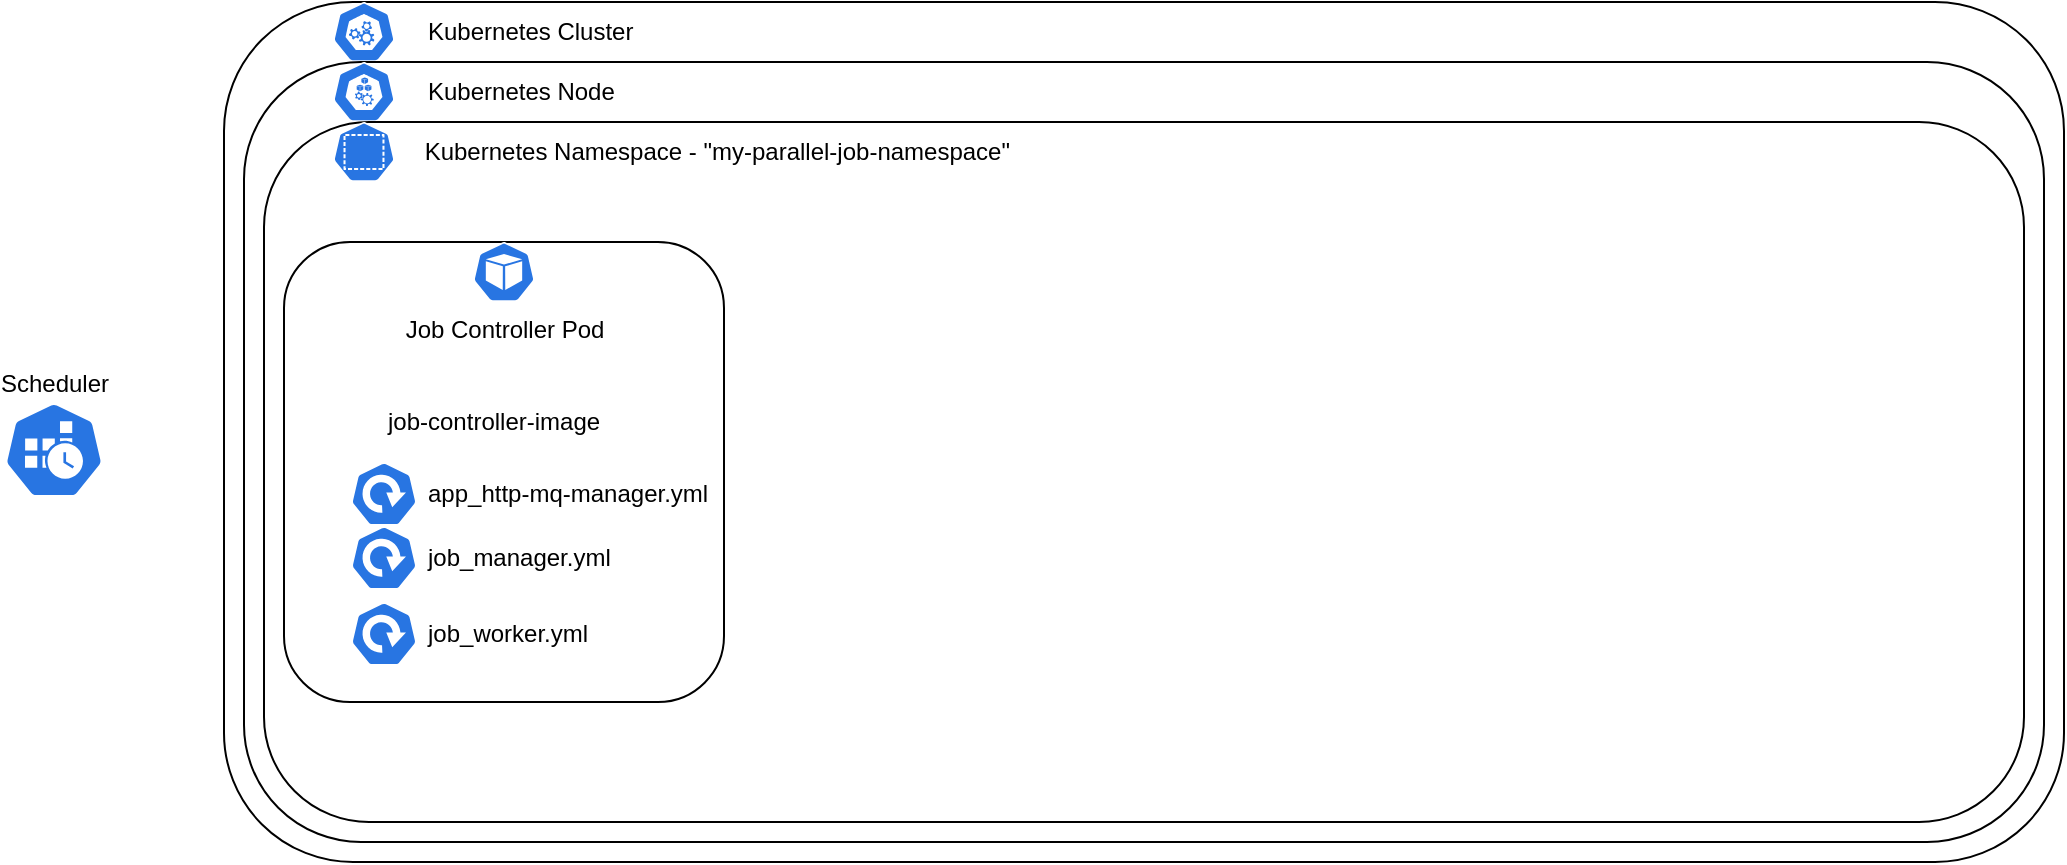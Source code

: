 <mxfile version="14.7.6" type="github"><diagram id="tJItVRqZhzQuj05DMi1-" name="Page-1"><mxGraphModel dx="834" dy="582" grid="1" gridSize="10" guides="1" tooltips="1" connect="1" arrows="1" fold="1" page="1" pageScale="1" pageWidth="1100" pageHeight="850" math="0" shadow="0"><root><mxCell id="0"/><mxCell id="1" parent="0"/><mxCell id="mgkB3vXzsCQTFHVtWHYa-6" value="" style="rounded=1;whiteSpace=wrap;html=1;" vertex="1" parent="1"><mxGeometry x="140" y="210" width="920" height="430" as="geometry"/></mxCell><mxCell id="mgkB3vXzsCQTFHVtWHYa-8" value="Scheduler" style="html=1;dashed=0;whitespace=wrap;fillColor=#2875E2;strokeColor=#ffffff;points=[[0.005,0.63,0],[0.1,0.2,0],[0.9,0.2,0],[0.5,0,0],[0.995,0.63,0],[0.72,0.99,0],[0.5,1,0],[0.28,0.99,0]];shape=mxgraph.kubernetes.icon;prIcon=cronjob;labelPosition=center;verticalLabelPosition=top;align=center;verticalAlign=bottom;" vertex="1" parent="1"><mxGeometry x="30" y="410" width="50" height="48" as="geometry"/></mxCell><mxCell id="mgkB3vXzsCQTFHVtWHYa-9" value="Kubernetes Cluster" style="html=1;dashed=0;whitespace=wrap;fillColor=#2875E2;strokeColor=#ffffff;points=[[0.005,0.63,0],[0.1,0.2,0],[0.9,0.2,0],[0.5,0,0],[0.995,0.63,0],[0.72,0.99,0],[0.5,1,0],[0.28,0.99,0]];shape=mxgraph.kubernetes.icon;prIcon=master;labelPosition=right;verticalLabelPosition=middle;align=left;verticalAlign=middle;" vertex="1" parent="1"><mxGeometry x="180" y="210" width="60" height="30" as="geometry"/></mxCell><mxCell id="mgkB3vXzsCQTFHVtWHYa-12" value="" style="rounded=1;whiteSpace=wrap;html=1;" vertex="1" parent="1"><mxGeometry x="150" y="240" width="900" height="390" as="geometry"/></mxCell><mxCell id="mgkB3vXzsCQTFHVtWHYa-14" value="&amp;nbsp; &amp;nbsp;Kubernetes Node" style="html=1;dashed=0;whitespace=wrap;fillColor=#2875E2;strokeColor=#ffffff;points=[[0.005,0.63,0],[0.1,0.2,0],[0.9,0.2,0],[0.5,0,0],[0.995,0.63,0],[0.72,0.99,0],[0.5,1,0],[0.28,0.99,0]];shape=mxgraph.kubernetes.icon;prIcon=node;verticalAlign=middle;labelPosition=right;verticalLabelPosition=middle;align=left;" vertex="1" parent="1"><mxGeometry x="190" y="240" width="40" height="30" as="geometry"/></mxCell><mxCell id="mgkB3vXzsCQTFHVtWHYa-15" value="" style="rounded=1;whiteSpace=wrap;html=1;verticalAlign=middle;" vertex="1" parent="1"><mxGeometry x="160" y="270" width="880" height="350" as="geometry"/></mxCell><mxCell id="mgkB3vXzsCQTFHVtWHYa-16" value="&amp;nbsp;Kubernetes Namespace - &quot;my-parallel-job-namespace&quot;" style="html=1;dashed=0;whitespace=wrap;fillColor=#2875E2;strokeColor=#ffffff;points=[[0.005,0.63,0],[0.1,0.2,0],[0.9,0.2,0],[0.5,0,0],[0.995,0.63,0],[0.72,0.99,0],[0.5,1,0],[0.28,0.99,0]];shape=mxgraph.kubernetes.icon;prIcon=ns;verticalAlign=middle;labelPosition=right;verticalLabelPosition=middle;align=left;" vertex="1" parent="1"><mxGeometry x="185" y="270" width="50" height="30" as="geometry"/></mxCell><mxCell id="mgkB3vXzsCQTFHVtWHYa-17" value="" style="rounded=1;whiteSpace=wrap;html=1;verticalAlign=middle;" vertex="1" parent="1"><mxGeometry x="170" y="330" width="220" height="230" as="geometry"/></mxCell><mxCell id="mgkB3vXzsCQTFHVtWHYa-18" value="Job Controller Pod" style="html=1;dashed=0;whitespace=wrap;fillColor=#2875E2;strokeColor=#ffffff;points=[[0.005,0.63,0],[0.1,0.2,0],[0.9,0.2,0],[0.5,0,0],[0.995,0.63,0],[0.72,0.99,0],[0.5,1,0],[0.28,0.99,0]];shape=mxgraph.kubernetes.icon;prIcon=pod;verticalAlign=top;labelPosition=center;verticalLabelPosition=bottom;align=center;" vertex="1" parent="1"><mxGeometry x="260" y="330" width="40" height="30" as="geometry"/></mxCell><mxCell id="mgkB3vXzsCQTFHVtWHYa-23" value="job-controller-image" style="shape=image;html=1;verticalAlign=middle;verticalLabelPosition=middle;labelBackgroundColor=#ffffff;imageAspect=0;aspect=fixed;image=https://cdn0.iconfinder.com/data/icons/social-media-2104/24/social_media_social_media_logo_docker-128.png;labelPosition=right;align=left;" vertex="1" parent="1"><mxGeometry x="180" y="400" width="40" height="40" as="geometry"/></mxCell><mxCell id="mgkB3vXzsCQTFHVtWHYa-27" value="app_http-mq-manager.yml" style="html=1;dashed=0;whitespace=wrap;fillColor=#2875E2;strokeColor=#ffffff;points=[[0.005,0.63,0],[0.1,0.2,0],[0.9,0.2,0],[0.5,0,0],[0.995,0.63,0],[0.72,0.99,0],[0.5,1,0],[0.28,0.99,0]];shape=mxgraph.kubernetes.icon;prIcon=deploy;rounded=0;sketch=0;labelPosition=right;verticalLabelPosition=middle;align=left;verticalAlign=middle;" vertex="1" parent="1"><mxGeometry x="200" y="440" width="40" height="32" as="geometry"/></mxCell><mxCell id="mgkB3vXzsCQTFHVtWHYa-28" value="job_manager.yml" style="html=1;dashed=0;whitespace=wrap;fillColor=#2875E2;strokeColor=#ffffff;points=[[0.005,0.63,0],[0.1,0.2,0],[0.9,0.2,0],[0.5,0,0],[0.995,0.63,0],[0.72,0.99,0],[0.5,1,0],[0.28,0.99,0]];shape=mxgraph.kubernetes.icon;prIcon=deploy;rounded=0;sketch=0;labelPosition=right;verticalLabelPosition=middle;align=left;verticalAlign=middle;" vertex="1" parent="1"><mxGeometry x="200" y="472" width="40" height="32" as="geometry"/></mxCell><mxCell id="mgkB3vXzsCQTFHVtWHYa-30" value="job_worker.yml" style="html=1;dashed=0;whitespace=wrap;fillColor=#2875E2;strokeColor=#ffffff;points=[[0.005,0.63,0],[0.1,0.2,0],[0.9,0.2,0],[0.5,0,0],[0.995,0.63,0],[0.72,0.99,0],[0.5,1,0],[0.28,0.99,0]];shape=mxgraph.kubernetes.icon;prIcon=deploy;rounded=0;sketch=0;labelPosition=right;verticalLabelPosition=middle;align=left;verticalAlign=middle;" vertex="1" parent="1"><mxGeometry x="200" y="510" width="40" height="32" as="geometry"/></mxCell></root></mxGraphModel></diagram></mxfile>